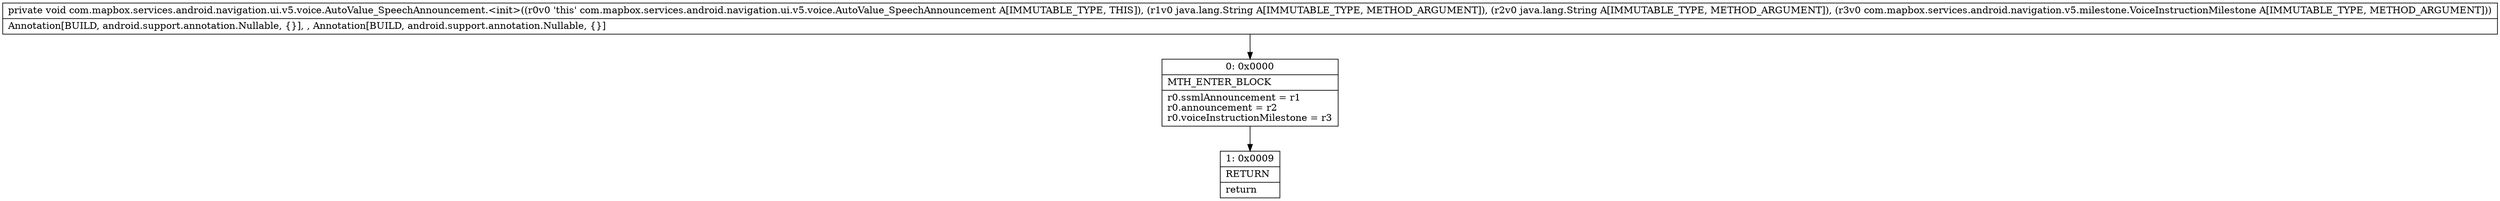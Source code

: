 digraph "CFG forcom.mapbox.services.android.navigation.ui.v5.voice.AutoValue_SpeechAnnouncement.\<init\>(Ljava\/lang\/String;Ljava\/lang\/String;Lcom\/mapbox\/services\/android\/navigation\/v5\/milestone\/VoiceInstructionMilestone;)V" {
Node_0 [shape=record,label="{0\:\ 0x0000|MTH_ENTER_BLOCK\l|r0.ssmlAnnouncement = r1\lr0.announcement = r2\lr0.voiceInstructionMilestone = r3\l}"];
Node_1 [shape=record,label="{1\:\ 0x0009|RETURN\l|return\l}"];
MethodNode[shape=record,label="{private void com.mapbox.services.android.navigation.ui.v5.voice.AutoValue_SpeechAnnouncement.\<init\>((r0v0 'this' com.mapbox.services.android.navigation.ui.v5.voice.AutoValue_SpeechAnnouncement A[IMMUTABLE_TYPE, THIS]), (r1v0 java.lang.String A[IMMUTABLE_TYPE, METHOD_ARGUMENT]), (r2v0 java.lang.String A[IMMUTABLE_TYPE, METHOD_ARGUMENT]), (r3v0 com.mapbox.services.android.navigation.v5.milestone.VoiceInstructionMilestone A[IMMUTABLE_TYPE, METHOD_ARGUMENT]))  | Annotation[BUILD, android.support.annotation.Nullable, \{\}], , Annotation[BUILD, android.support.annotation.Nullable, \{\}]\l}"];
MethodNode -> Node_0;
Node_0 -> Node_1;
}

